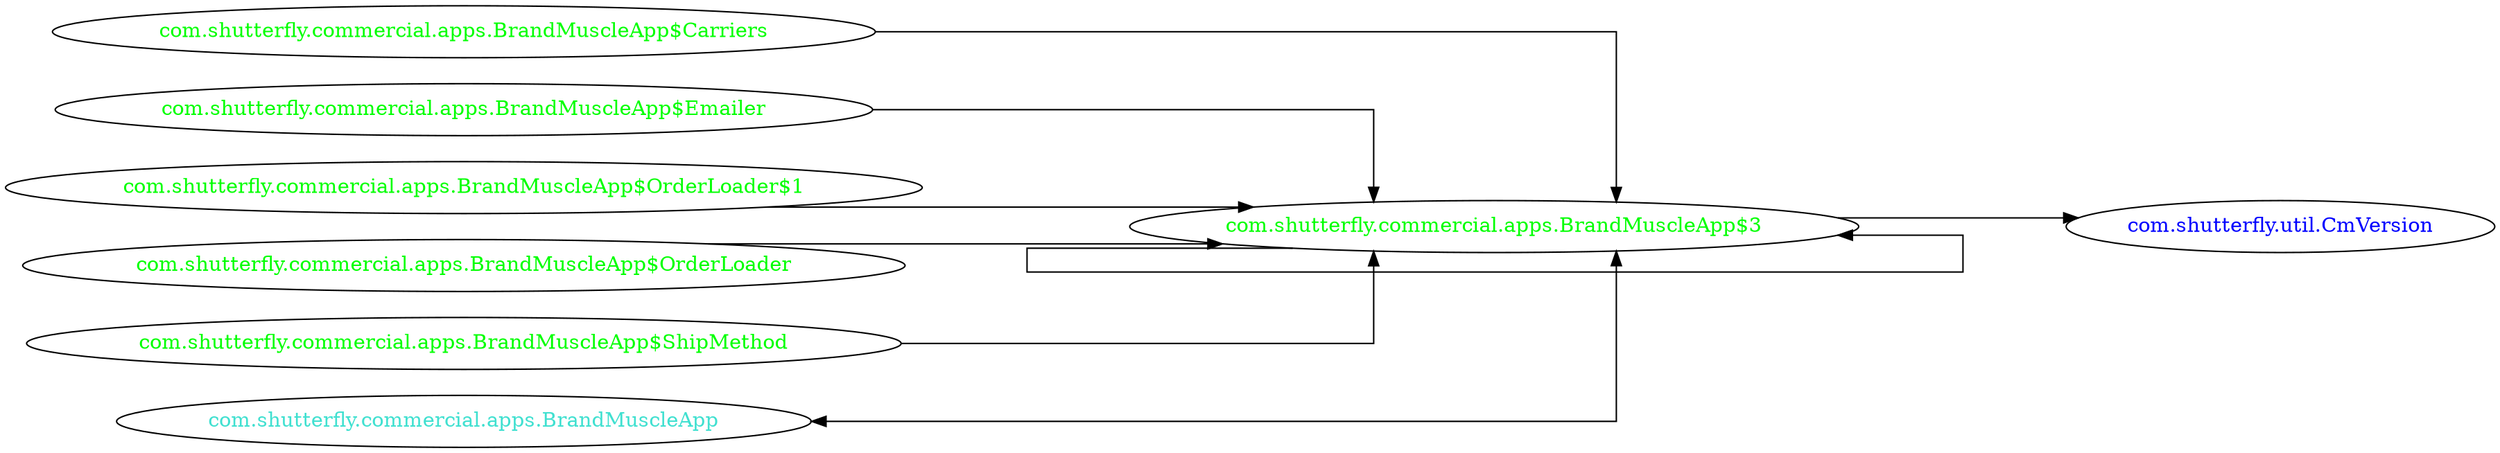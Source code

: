 digraph dependencyGraph {
 concentrate=true;
 ranksep="2.0";
 rankdir="LR"; 
 splines="ortho";
"com.shutterfly.commercial.apps.BrandMuscleApp$3" [fontcolor="red"];
"com.shutterfly.util.CmVersion" [ fontcolor="blue" ];
"com.shutterfly.commercial.apps.BrandMuscleApp$3"->"com.shutterfly.util.CmVersion";
"com.shutterfly.commercial.apps.BrandMuscleApp$3" [ fontcolor="green" ];
"com.shutterfly.commercial.apps.BrandMuscleApp$3"->"com.shutterfly.commercial.apps.BrandMuscleApp$3";
"com.shutterfly.commercial.apps.BrandMuscleApp$Carriers" [ fontcolor="green" ];
"com.shutterfly.commercial.apps.BrandMuscleApp$Carriers"->"com.shutterfly.commercial.apps.BrandMuscleApp$3";
"com.shutterfly.commercial.apps.BrandMuscleApp$Emailer" [ fontcolor="green" ];
"com.shutterfly.commercial.apps.BrandMuscleApp$Emailer"->"com.shutterfly.commercial.apps.BrandMuscleApp$3";
"com.shutterfly.commercial.apps.BrandMuscleApp$OrderLoader$1" [ fontcolor="green" ];
"com.shutterfly.commercial.apps.BrandMuscleApp$OrderLoader$1"->"com.shutterfly.commercial.apps.BrandMuscleApp$3";
"com.shutterfly.commercial.apps.BrandMuscleApp$OrderLoader" [ fontcolor="green" ];
"com.shutterfly.commercial.apps.BrandMuscleApp$OrderLoader"->"com.shutterfly.commercial.apps.BrandMuscleApp$3";
"com.shutterfly.commercial.apps.BrandMuscleApp$ShipMethod" [ fontcolor="green" ];
"com.shutterfly.commercial.apps.BrandMuscleApp$ShipMethod"->"com.shutterfly.commercial.apps.BrandMuscleApp$3";
"com.shutterfly.commercial.apps.BrandMuscleApp" [ fontcolor="turquoise" ];
"com.shutterfly.commercial.apps.BrandMuscleApp"->"com.shutterfly.commercial.apps.BrandMuscleApp$3" [dir=both];
}